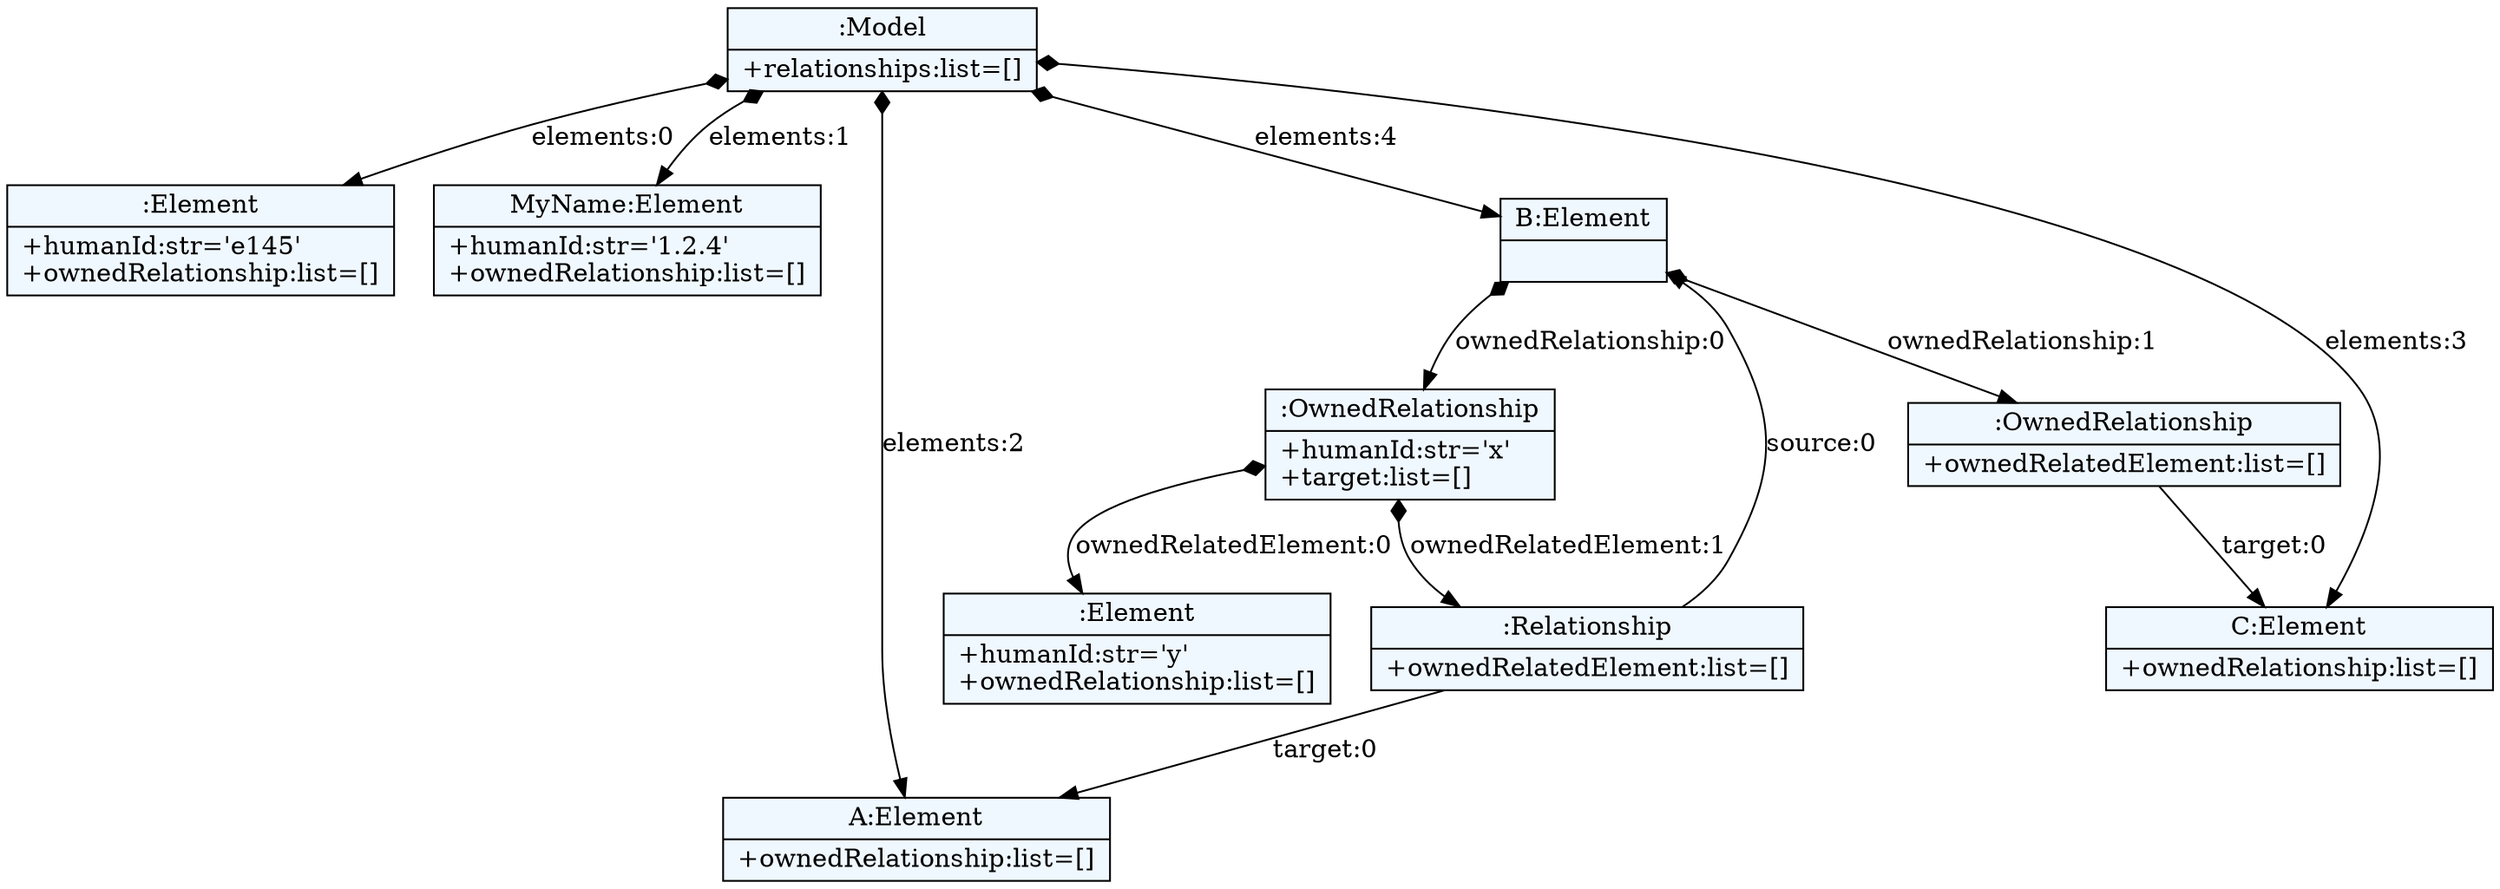 
    digraph textX {
    fontname = "Bitstream Vera Sans"
    fontsize = 8
    node[
        shape=record,
        style=filled,
        fillcolor=aliceblue
    ]
    nodesep = 0.3
    edge[dir=black,arrowtail=empty]


140376581254208 -> 140376581252576 [label="elements:0" arrowtail=diamond dir=both]
140376581252576[label="{:Element|+humanId:str='e145'\l+ownedRelationship:list=[]\l}"]
140376581254208 -> 140376581252960 [label="elements:1" arrowtail=diamond dir=both]
140376581252960[label="{MyName:Element|+humanId:str='1.2.4'\l+ownedRelationship:list=[]\l}"]
140376581254208 -> 140376581251664 [label="elements:2" arrowtail=diamond dir=both]
140376581251664[label="{A:Element|+ownedRelationship:list=[]\l}"]
140376581254208 -> 140376581253488 [label="elements:3" arrowtail=diamond dir=both]
140376581253488[label="{C:Element|+ownedRelationship:list=[]\l}"]
140376581254208 -> 140376581253440 [label="elements:4" arrowtail=diamond dir=both]
140376581253440 -> 140376581251712 [label="ownedRelationship:0" arrowtail=diamond dir=both]
140376581251712 -> 140376581253296 [label="ownedRelatedElement:0" arrowtail=diamond dir=both]
140376581253296[label="{:Element|+humanId:str='y'\l+ownedRelationship:list=[]\l}"]
140376581251712 -> 140376581251904 [label="ownedRelatedElement:1" arrowtail=diamond dir=both]
140376581251904 -> 140376581253440 [label="source:0" ]
140376581251904 -> 140376581251664 [label="target:0" ]
140376581251904[label="{:Relationship|+ownedRelatedElement:list=[]\l}"]
140376581251712[label="{:OwnedRelationship|+humanId:str='x'\l+target:list=[]\l}"]
140376581253440 -> 140376581253152 [label="ownedRelationship:1" arrowtail=diamond dir=both]
140376581253152 -> 140376581253488 [label="target:0" ]
140376581253152[label="{:OwnedRelationship|+ownedRelatedElement:list=[]\l}"]
140376581253440[label="{B:Element|}"]
140376581254208[label="{:Model|+relationships:list=[]\l}"]

}

